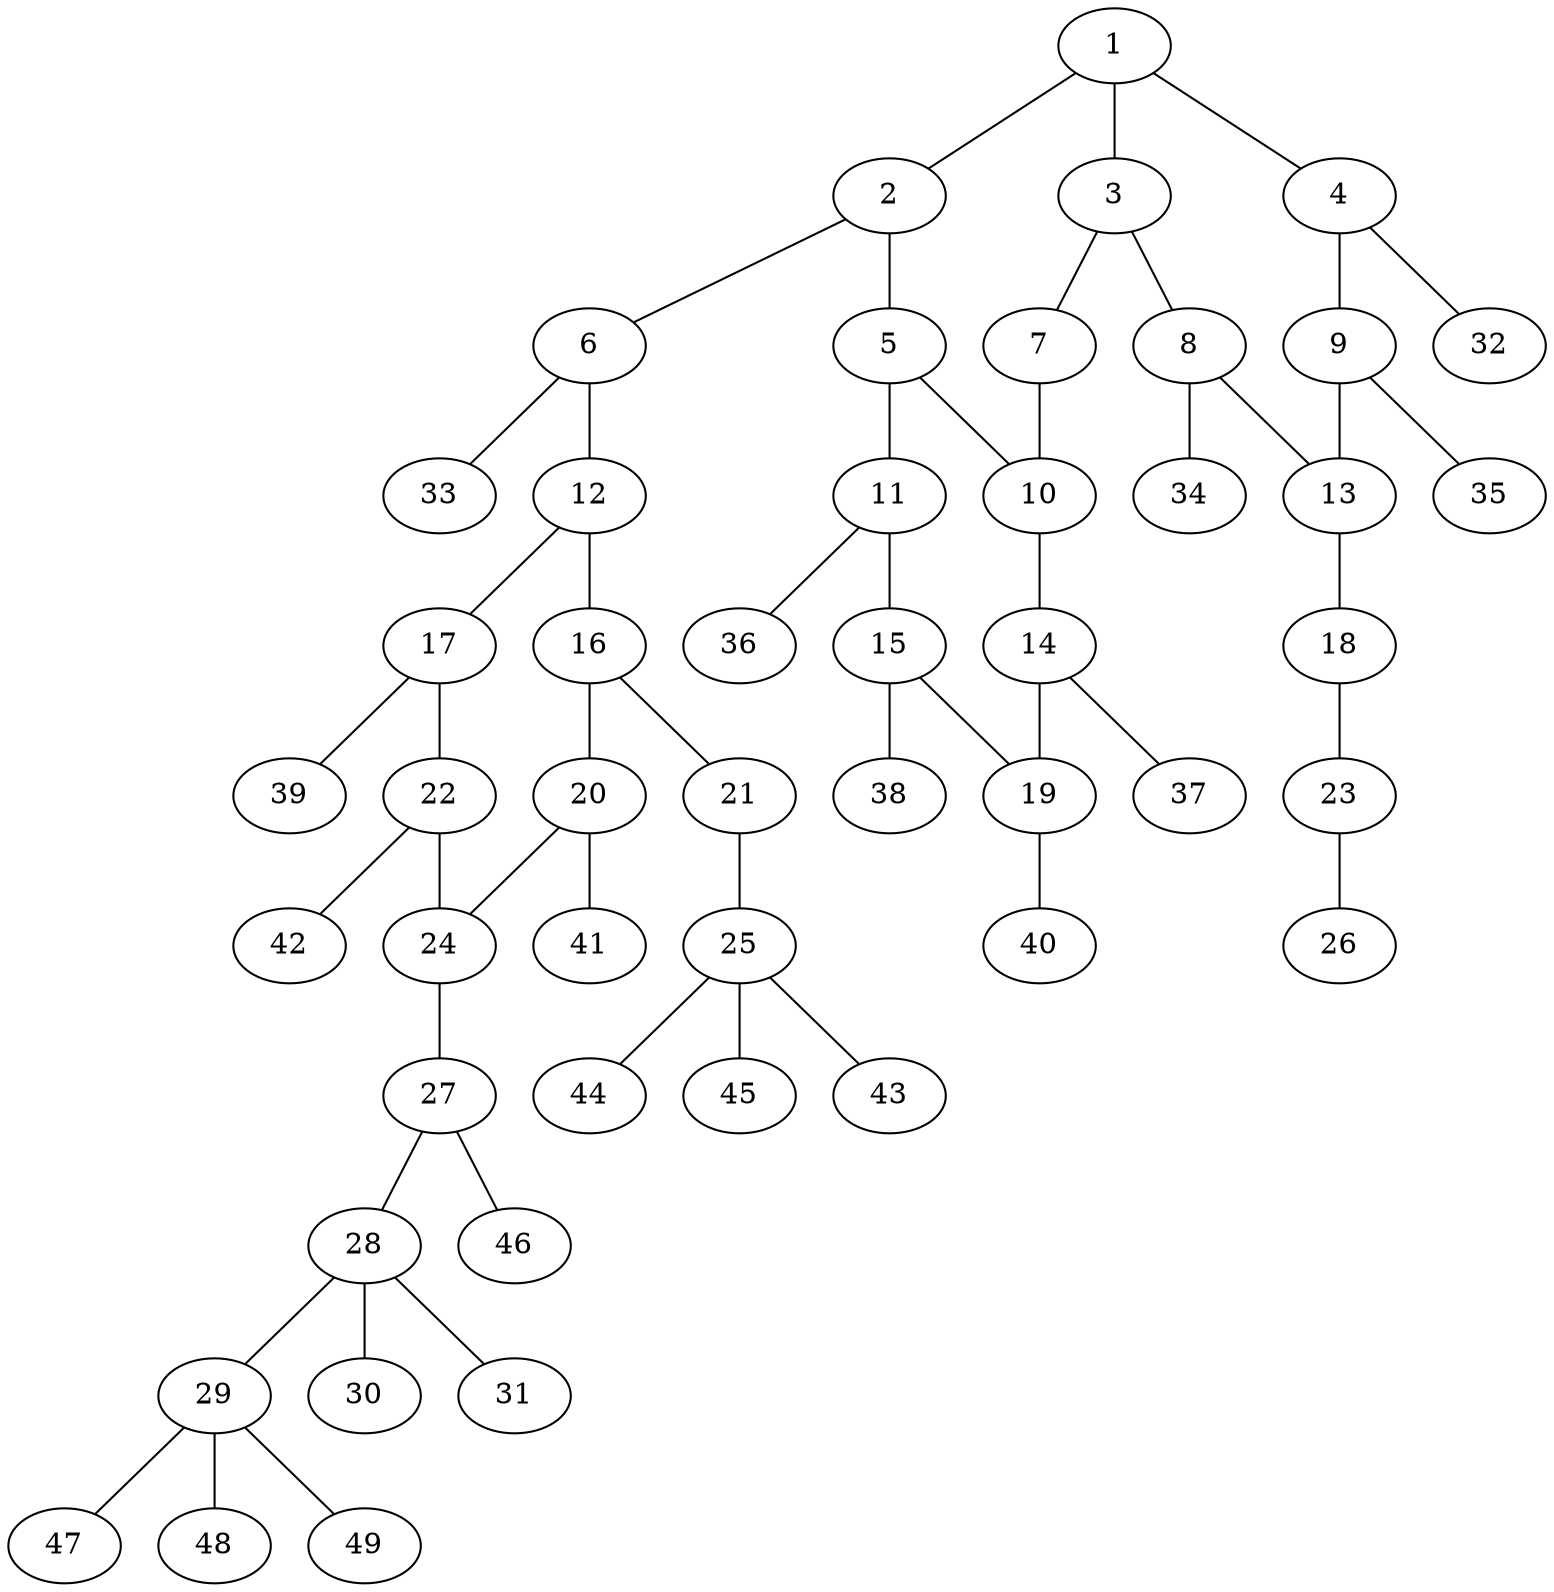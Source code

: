 graph molecule_3543 {
	1	 [chem=C];
	2	 [chem=C];
	1 -- 2	 [valence=1];
	3	 [chem=C];
	1 -- 3	 [valence=2];
	4	 [chem=C];
	1 -- 4	 [valence=1];
	5	 [chem=C];
	2 -- 5	 [valence=2];
	6	 [chem=N];
	2 -- 6	 [valence=1];
	7	 [chem=N];
	3 -- 7	 [valence=1];
	8	 [chem=C];
	3 -- 8	 [valence=1];
	9	 [chem=C];
	4 -- 9	 [valence=2];
	32	 [chem=H];
	4 -- 32	 [valence=1];
	10	 [chem=C];
	5 -- 10	 [valence=1];
	11	 [chem=C];
	5 -- 11	 [valence=1];
	12	 [chem=C];
	6 -- 12	 [valence=1];
	33	 [chem=H];
	6 -- 33	 [valence=1];
	7 -- 10	 [valence=2];
	13	 [chem=C];
	8 -- 13	 [valence=2];
	34	 [chem=H];
	8 -- 34	 [valence=1];
	9 -- 13	 [valence=1];
	35	 [chem=H];
	9 -- 35	 [valence=1];
	14	 [chem=C];
	10 -- 14	 [valence=1];
	15	 [chem=C];
	11 -- 15	 [valence=2];
	36	 [chem=H];
	11 -- 36	 [valence=1];
	16	 [chem=C];
	12 -- 16	 [valence=2];
	17	 [chem=C];
	12 -- 17	 [valence=1];
	18	 [chem=N];
	13 -- 18	 [valence=1];
	19	 [chem=C];
	14 -- 19	 [valence=2];
	37	 [chem=H];
	14 -- 37	 [valence=1];
	15 -- 19	 [valence=1];
	38	 [chem=H];
	15 -- 38	 [valence=1];
	20	 [chem=C];
	16 -- 20	 [valence=1];
	21	 [chem=O];
	16 -- 21	 [valence=1];
	22	 [chem=C];
	17 -- 22	 [valence=2];
	39	 [chem=H];
	17 -- 39	 [valence=1];
	23	 [chem=N];
	18 -- 23	 [valence=2];
	40	 [chem=H];
	19 -- 40	 [valence=1];
	24	 [chem=C];
	20 -- 24	 [valence=2];
	41	 [chem=H];
	20 -- 41	 [valence=1];
	25	 [chem=C];
	21 -- 25	 [valence=1];
	22 -- 24	 [valence=1];
	42	 [chem=H];
	22 -- 42	 [valence=1];
	26	 [chem=N];
	23 -- 26	 [valence=2];
	27	 [chem=N];
	24 -- 27	 [valence=1];
	43	 [chem=H];
	25 -- 43	 [valence=1];
	44	 [chem=H];
	25 -- 44	 [valence=1];
	45	 [chem=H];
	25 -- 45	 [valence=1];
	28	 [chem=S];
	27 -- 28	 [valence=1];
	46	 [chem=H];
	27 -- 46	 [valence=1];
	29	 [chem=C];
	28 -- 29	 [valence=1];
	30	 [chem=O];
	28 -- 30	 [valence=2];
	31	 [chem=O];
	28 -- 31	 [valence=2];
	47	 [chem=H];
	29 -- 47	 [valence=1];
	48	 [chem=H];
	29 -- 48	 [valence=1];
	49	 [chem=H];
	29 -- 49	 [valence=1];
}
